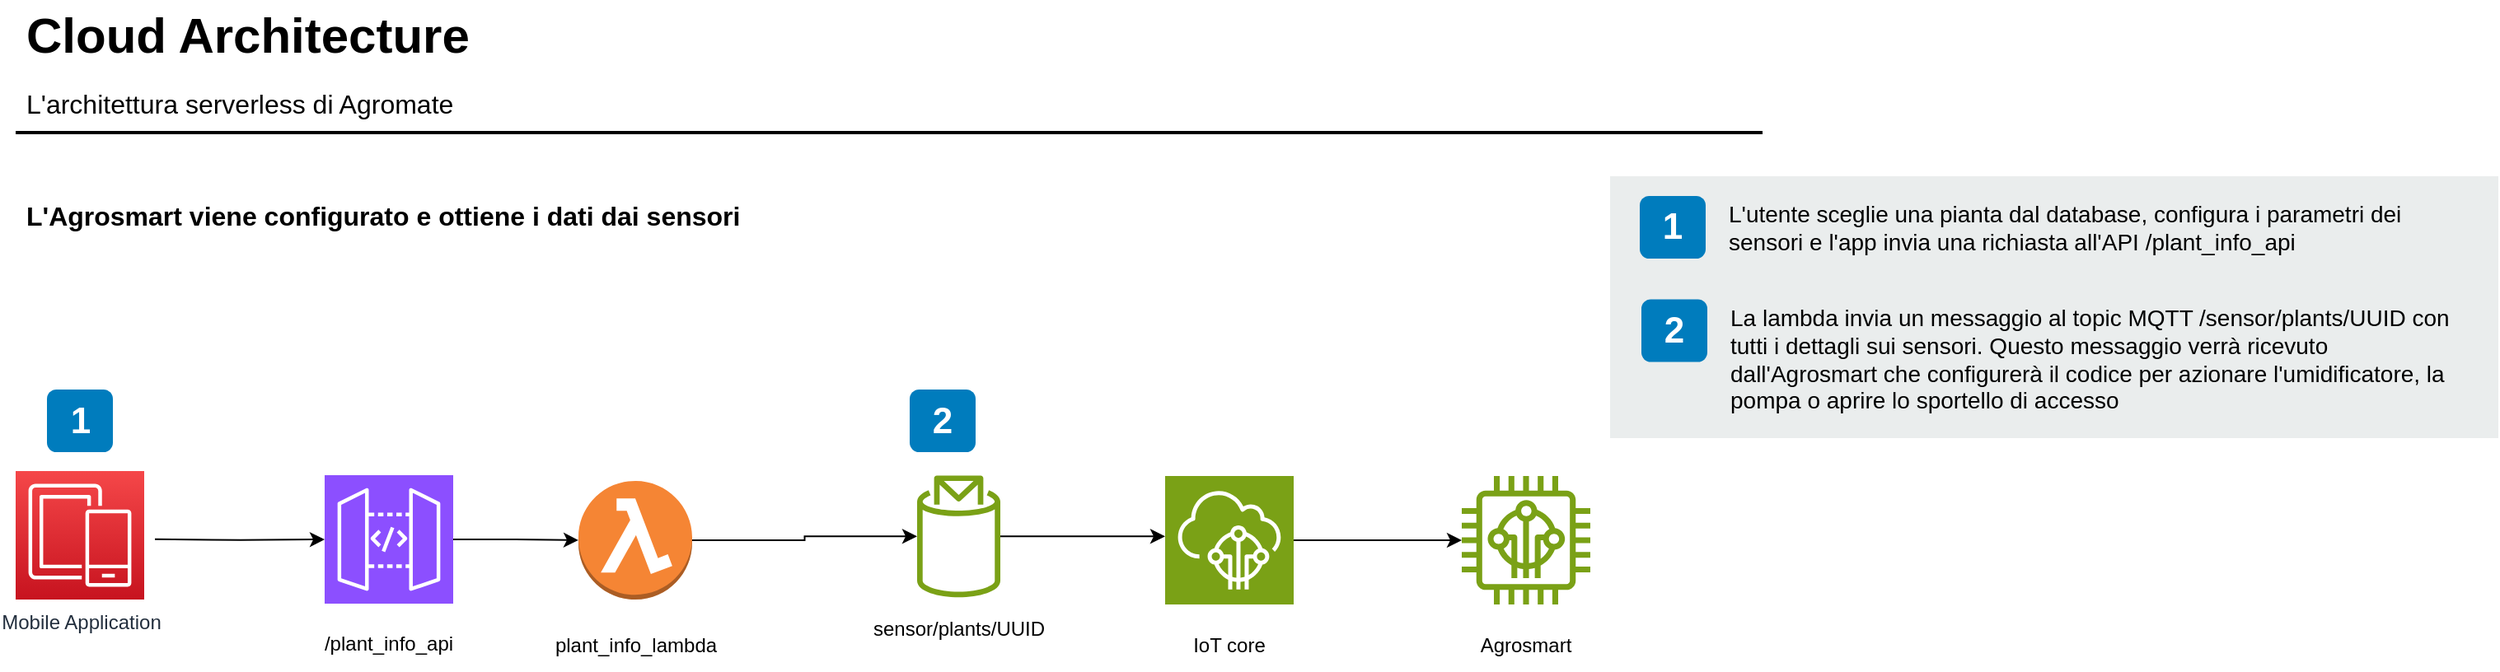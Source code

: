 <mxfile version="21.7.5" type="github">
  <diagram id="Ht1M8jgEwFfnCIfOTk4-" name="Page-1">
    <mxGraphModel dx="1624" dy="914" grid="1" gridSize="10" guides="1" tooltips="1" connect="1" arrows="1" fold="1" page="1" pageScale="1" pageWidth="1169" pageHeight="827" math="0" shadow="0">
      <root>
        <mxCell id="0" />
        <mxCell id="1" parent="0" />
        <mxCell id="-QjtrjUzRDEMRZ5MF8oH-9" value="1" style="rounded=1;whiteSpace=wrap;html=1;fillColor=#007CBD;strokeColor=none;fontColor=#FFFFFF;fontStyle=1;fontSize=22;" parent="1" vertex="1">
          <mxGeometry x="71.5" y="300.5" width="40" height="38" as="geometry" />
        </mxCell>
        <mxCell id="-QjtrjUzRDEMRZ5MF8oH-26" value="Mobile Application" style="outlineConnect=0;fontColor=#232F3E;gradientColor=#F54749;gradientDirection=north;fillColor=#C7131F;strokeColor=#ffffff;dashed=0;verticalLabelPosition=bottom;verticalAlign=top;align=center;html=1;fontSize=12;fontStyle=0;aspect=fixed;shape=mxgraph.aws4.resourceIcon;resIcon=mxgraph.aws4.mobile;" parent="1" vertex="1">
          <mxGeometry x="52.5" y="350" width="78" height="78" as="geometry" />
        </mxCell>
        <mxCell id="-QjtrjUzRDEMRZ5MF8oH-27" value="2" style="rounded=1;whiteSpace=wrap;html=1;fillColor=#007CBD;strokeColor=none;fontColor=#FFFFFF;fontStyle=1;fontSize=22;" parent="1" vertex="1">
          <mxGeometry x="595" y="300.5" width="40" height="38" as="geometry" />
        </mxCell>
        <mxCell id="-QjtrjUzRDEMRZ5MF8oH-47" value="Cloud Architecture" style="text;html=1;resizable=0;points=[];autosize=1;align=left;verticalAlign=top;spacingTop=-4;fontSize=30;fontStyle=1" parent="1" vertex="1">
          <mxGeometry x="56.5" y="64.5" width="290" height="40" as="geometry" />
        </mxCell>
        <mxCell id="-QjtrjUzRDEMRZ5MF8oH-48" value="L&#39;architettura serverless di Agromate" style="text;html=1;resizable=0;points=[];autosize=1;align=left;verticalAlign=top;spacingTop=-4;fontSize=16;" parent="1" vertex="1">
          <mxGeometry x="56.5" y="114.5" width="280" height="30" as="geometry" />
        </mxCell>
        <mxCell id="-QjtrjUzRDEMRZ5MF8oH-49" value="&lt;div&gt;L&#39;Agrosmart viene configurato e ottiene i dati dai sensori&lt;/div&gt;" style="text;html=1;resizable=0;points=[];autosize=1;align=left;verticalAlign=top;spacingTop=-4;fontSize=16;fontStyle=1" parent="1" vertex="1">
          <mxGeometry x="56.5" y="182.5" width="450" height="30" as="geometry" />
        </mxCell>
        <mxCell id="SCVMTBWpLvtzJIhz15lM-1" value="" style="line;strokeWidth=2;html=1;fontSize=14;" parent="1" vertex="1">
          <mxGeometry x="52.5" y="139.5" width="1060" height="10" as="geometry" />
        </mxCell>
        <mxCell id="7OVz4w7n9kzEPWy-4BBC-3" value="" style="rounded=0;whiteSpace=wrap;html=1;fillColor=#EAEDED;fontSize=22;fontColor=#FFFFFF;strokeColor=none;labelBackgroundColor=none;" parent="1" vertex="1">
          <mxGeometry x="1020" y="171" width="539" height="159" as="geometry" />
        </mxCell>
        <mxCell id="7OVz4w7n9kzEPWy-4BBC-4" value="1" style="rounded=1;whiteSpace=wrap;html=1;fillColor=#007CBD;strokeColor=none;fontColor=#FFFFFF;fontStyle=1;fontSize=22;labelBackgroundColor=none;" parent="1" vertex="1">
          <mxGeometry x="1038" y="183" width="40" height="38" as="geometry" />
        </mxCell>
        <mxCell id="7OVz4w7n9kzEPWy-4BBC-5" value="2" style="rounded=1;whiteSpace=wrap;html=1;fillColor=#007CBD;strokeColor=none;fontColor=#FFFFFF;fontStyle=1;fontSize=22;labelBackgroundColor=none;" parent="1" vertex="1">
          <mxGeometry x="1039" y="245.75" width="40" height="38" as="geometry" />
        </mxCell>
        <mxCell id="7OVz4w7n9kzEPWy-4BBC-13" value="L&#39;utente sceglie una pianta dal database, configura i parametri dei sensori e l&#39;app invia una richiasta all&#39;API /plant_info_api" style="text;html=1;align=left;verticalAlign=top;spacingTop=-4;fontSize=14;labelBackgroundColor=none;whiteSpace=wrap;" parent="1" vertex="1">
          <mxGeometry x="1089.5" y="182.5" width="449" height="47.5" as="geometry" />
        </mxCell>
        <mxCell id="7OVz4w7n9kzEPWy-4BBC-14" value="La lambda invia un messaggio al topic MQTT /sensor/plants/UUID con tutti i dettagli sui sensori. Questo messaggio verrà ricevuto dall&#39;Agrosmart che configurerà il codice per azionare l&#39;umidificatore, la pompa o aprire lo sportello di accesso" style="text;html=1;align=left;verticalAlign=top;spacingTop=-4;fontSize=14;labelBackgroundColor=none;whiteSpace=wrap;" parent="1" vertex="1">
          <mxGeometry x="1091" y="246.25" width="450" height="73.75" as="geometry" />
        </mxCell>
        <mxCell id="1DUO-ZfJQV2c34KI3G3T-9" value="" style="edgeStyle=orthogonalEdgeStyle;rounded=0;orthogonalLoop=1;jettySize=auto;html=1;" edge="1" parent="1" target="1DUO-ZfJQV2c34KI3G3T-8">
          <mxGeometry relative="1" as="geometry">
            <mxPoint x="137" y="391.412" as="sourcePoint" />
          </mxGeometry>
        </mxCell>
        <mxCell id="1DUO-ZfJQV2c34KI3G3T-11" value="" style="edgeStyle=orthogonalEdgeStyle;rounded=0;orthogonalLoop=1;jettySize=auto;html=1;" edge="1" parent="1" source="1DUO-ZfJQV2c34KI3G3T-8" target="1DUO-ZfJQV2c34KI3G3T-10">
          <mxGeometry relative="1" as="geometry" />
        </mxCell>
        <mxCell id="1DUO-ZfJQV2c34KI3G3T-8" value="" style="sketch=0;points=[[0,0,0],[0.25,0,0],[0.5,0,0],[0.75,0,0],[1,0,0],[0,1,0],[0.25,1,0],[0.5,1,0],[0.75,1,0],[1,1,0],[0,0.25,0],[0,0.5,0],[0,0.75,0],[1,0.25,0],[1,0.5,0],[1,0.75,0]];outlineConnect=0;fontColor=#232F3E;fillColor=#8C4FFF;strokeColor=#ffffff;dashed=0;verticalLabelPosition=bottom;verticalAlign=top;align=center;html=1;fontSize=12;fontStyle=0;aspect=fixed;shape=mxgraph.aws4.resourceIcon;resIcon=mxgraph.aws4.api_gateway;" vertex="1" parent="1">
          <mxGeometry x="240" y="352.5" width="78" height="78" as="geometry" />
        </mxCell>
        <mxCell id="1DUO-ZfJQV2c34KI3G3T-13" value="" style="edgeStyle=orthogonalEdgeStyle;rounded=0;orthogonalLoop=1;jettySize=auto;html=1;" edge="1" parent="1" source="1DUO-ZfJQV2c34KI3G3T-10" target="1DUO-ZfJQV2c34KI3G3T-12">
          <mxGeometry relative="1" as="geometry" />
        </mxCell>
        <mxCell id="1DUO-ZfJQV2c34KI3G3T-10" value="" style="outlineConnect=0;dashed=0;verticalLabelPosition=bottom;verticalAlign=top;align=center;html=1;shape=mxgraph.aws3.lambda_function;fillColor=#F58534;gradientColor=none;" vertex="1" parent="1">
          <mxGeometry x="394" y="356" width="69" height="72" as="geometry" />
        </mxCell>
        <mxCell id="1DUO-ZfJQV2c34KI3G3T-25" value="" style="edgeStyle=orthogonalEdgeStyle;rounded=0;orthogonalLoop=1;jettySize=auto;html=1;" edge="1" parent="1" source="1DUO-ZfJQV2c34KI3G3T-12" target="1DUO-ZfJQV2c34KI3G3T-16">
          <mxGeometry relative="1" as="geometry">
            <Array as="points">
              <mxPoint x="730" y="390" />
              <mxPoint x="730" y="390" />
            </Array>
          </mxGeometry>
        </mxCell>
        <mxCell id="1DUO-ZfJQV2c34KI3G3T-12" value="" style="sketch=0;outlineConnect=0;fontColor=#232F3E;gradientColor=none;fillColor=#7AA116;strokeColor=none;dashed=0;verticalLabelPosition=bottom;verticalAlign=top;align=center;html=1;fontSize=12;fontStyle=0;aspect=fixed;pointerEvents=1;shape=mxgraph.aws4.topic_2;" vertex="1" parent="1">
          <mxGeometry x="599.5" y="352.5" width="50.5" height="74.32" as="geometry" />
        </mxCell>
        <mxCell id="1DUO-ZfJQV2c34KI3G3T-18" value="" style="edgeStyle=orthogonalEdgeStyle;rounded=0;orthogonalLoop=1;jettySize=auto;html=1;" edge="1" parent="1" source="1DUO-ZfJQV2c34KI3G3T-16" target="1DUO-ZfJQV2c34KI3G3T-17">
          <mxGeometry relative="1" as="geometry" />
        </mxCell>
        <mxCell id="1DUO-ZfJQV2c34KI3G3T-16" value="" style="sketch=0;points=[[0,0,0],[0.25,0,0],[0.5,0,0],[0.75,0,0],[1,0,0],[0,1,0],[0.25,1,0],[0.5,1,0],[0.75,1,0],[1,1,0],[0,0.25,0],[0,0.5,0],[0,0.75,0],[1,0.25,0],[1,0.5,0],[1,0.75,0]];outlineConnect=0;fontColor=#232F3E;fillColor=#7AA116;strokeColor=#ffffff;dashed=0;verticalLabelPosition=bottom;verticalAlign=top;align=center;html=1;fontSize=12;fontStyle=0;aspect=fixed;shape=mxgraph.aws4.resourceIcon;resIcon=mxgraph.aws4.iot_core;" vertex="1" parent="1">
          <mxGeometry x="750" y="353" width="78" height="78" as="geometry" />
        </mxCell>
        <mxCell id="1DUO-ZfJQV2c34KI3G3T-17" value="" style="sketch=0;outlineConnect=0;fontColor=#232F3E;gradientColor=none;fillColor=#7AA116;strokeColor=none;dashed=0;verticalLabelPosition=bottom;verticalAlign=top;align=center;html=1;fontSize=12;fontStyle=0;aspect=fixed;pointerEvents=1;shape=mxgraph.aws4.iot_thing_freertos_device;" vertex="1" parent="1">
          <mxGeometry x="930" y="353" width="78" height="78" as="geometry" />
        </mxCell>
        <mxCell id="1DUO-ZfJQV2c34KI3G3T-19" value="/plant_info_api" style="text;html=1;strokeColor=none;fillColor=none;align=center;verticalAlign=middle;whiteSpace=wrap;rounded=0;" vertex="1" parent="1">
          <mxGeometry x="249" y="440" width="60" height="30" as="geometry" />
        </mxCell>
        <mxCell id="1DUO-ZfJQV2c34KI3G3T-20" value="plant_info_lambda" style="text;html=1;strokeColor=none;fillColor=none;align=center;verticalAlign=middle;whiteSpace=wrap;rounded=0;" vertex="1" parent="1">
          <mxGeometry x="399" y="441" width="60" height="30" as="geometry" />
        </mxCell>
        <mxCell id="1DUO-ZfJQV2c34KI3G3T-21" value="sensor/plants/UUID" style="text;html=1;strokeColor=none;fillColor=none;align=center;verticalAlign=middle;whiteSpace=wrap;rounded=0;" vertex="1" parent="1">
          <mxGeometry x="595" y="431" width="60" height="30" as="geometry" />
        </mxCell>
        <mxCell id="1DUO-ZfJQV2c34KI3G3T-22" value="Agrosmart" style="text;html=1;strokeColor=none;fillColor=none;align=center;verticalAlign=middle;whiteSpace=wrap;rounded=0;" vertex="1" parent="1">
          <mxGeometry x="939" y="441" width="60" height="30" as="geometry" />
        </mxCell>
        <mxCell id="1DUO-ZfJQV2c34KI3G3T-23" value="IoT core" style="text;html=1;strokeColor=none;fillColor=none;align=center;verticalAlign=middle;whiteSpace=wrap;rounded=0;" vertex="1" parent="1">
          <mxGeometry x="759" y="441" width="60" height="30" as="geometry" />
        </mxCell>
      </root>
    </mxGraphModel>
  </diagram>
</mxfile>
